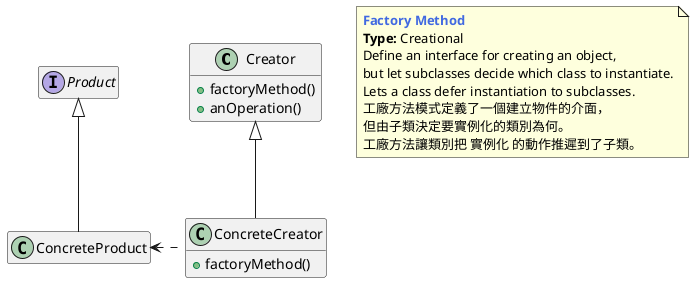 /' FACTORY METHOD
https://blog.techbridge.cc/2017/05/22/factory-method-and-abstract-factory/
 '/

@startuml Factory_Nightingale

class Creator {
    + factoryMethod()
    + anOperation()
}

class ConcreteCreator {
    + factoryMethod()
}

interface Product

class ConcreteProduct

hide empty members

Product <|-- ConcreteProduct
Creator <|-- ConcreteCreator
ConcreteProduct <. ConcreteCreator

note as N1
    <b><color:royalBlue>Factory Method</color></b>
    <b>Type:</b> Creational
    Define an interface for creating an object,
    but let subclasses decide which class to instantiate.
    Lets a class defer instantiation to subclasses.
    工廠方法模式定義了一個建立物件的介面，
    但由子類決定要實例化的類別為何。
    工廠方法讓類別把 實例化 的動作推遲到了子類。
end note

@enduml